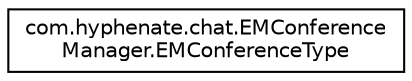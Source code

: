 digraph "类继承关系图"
{
  edge [fontname="Helvetica",fontsize="10",labelfontname="Helvetica",labelfontsize="10"];
  node [fontname="Helvetica",fontsize="10",shape=record];
  rankdir="LR";
  Node1 [label="com.hyphenate.chat.EMConference\lManager.EMConferenceType",height=0.2,width=0.4,color="black", fillcolor="white", style="filled",URL="$enumcom_1_1hyphenate_1_1chat_1_1EMConferenceManager_1_1EMConferenceType.html"];
}
